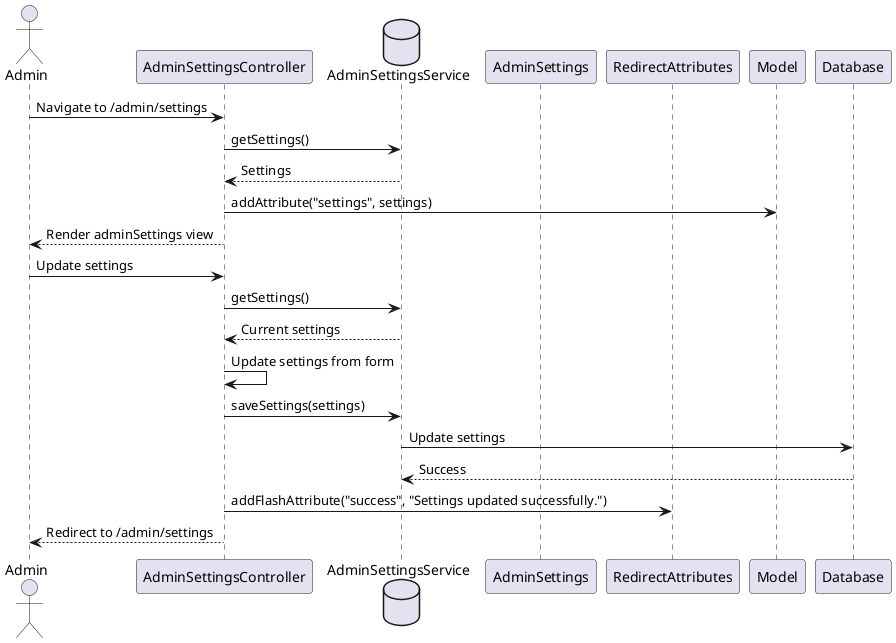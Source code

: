 @startuml

actor Admin as A

participant "AdminSettingsController" as Controller
database "AdminSettingsService" as Service
participant "AdminSettings" as Settings
participant "RedirectAttributes" as RedirectAttributes
participant "Model" as Model

A -> Controller: Navigate to /admin/settings
Controller -> Service: getSettings()
Service --> Controller: Settings
Controller -> Model: addAttribute("settings", settings)
Controller --> A: Render adminSettings view

A -> Controller: Update settings
Controller -> Service: getSettings()
Service --> Controller: Current settings
Controller -> Controller: Update settings from form
Controller -> Service: saveSettings(settings)
Service -> Database: Update settings
Database --> Service: Success
Controller -> RedirectAttributes: addFlashAttribute("success", "Settings updated successfully.")
Controller --> A: Redirect to /admin/settings

@enduml
